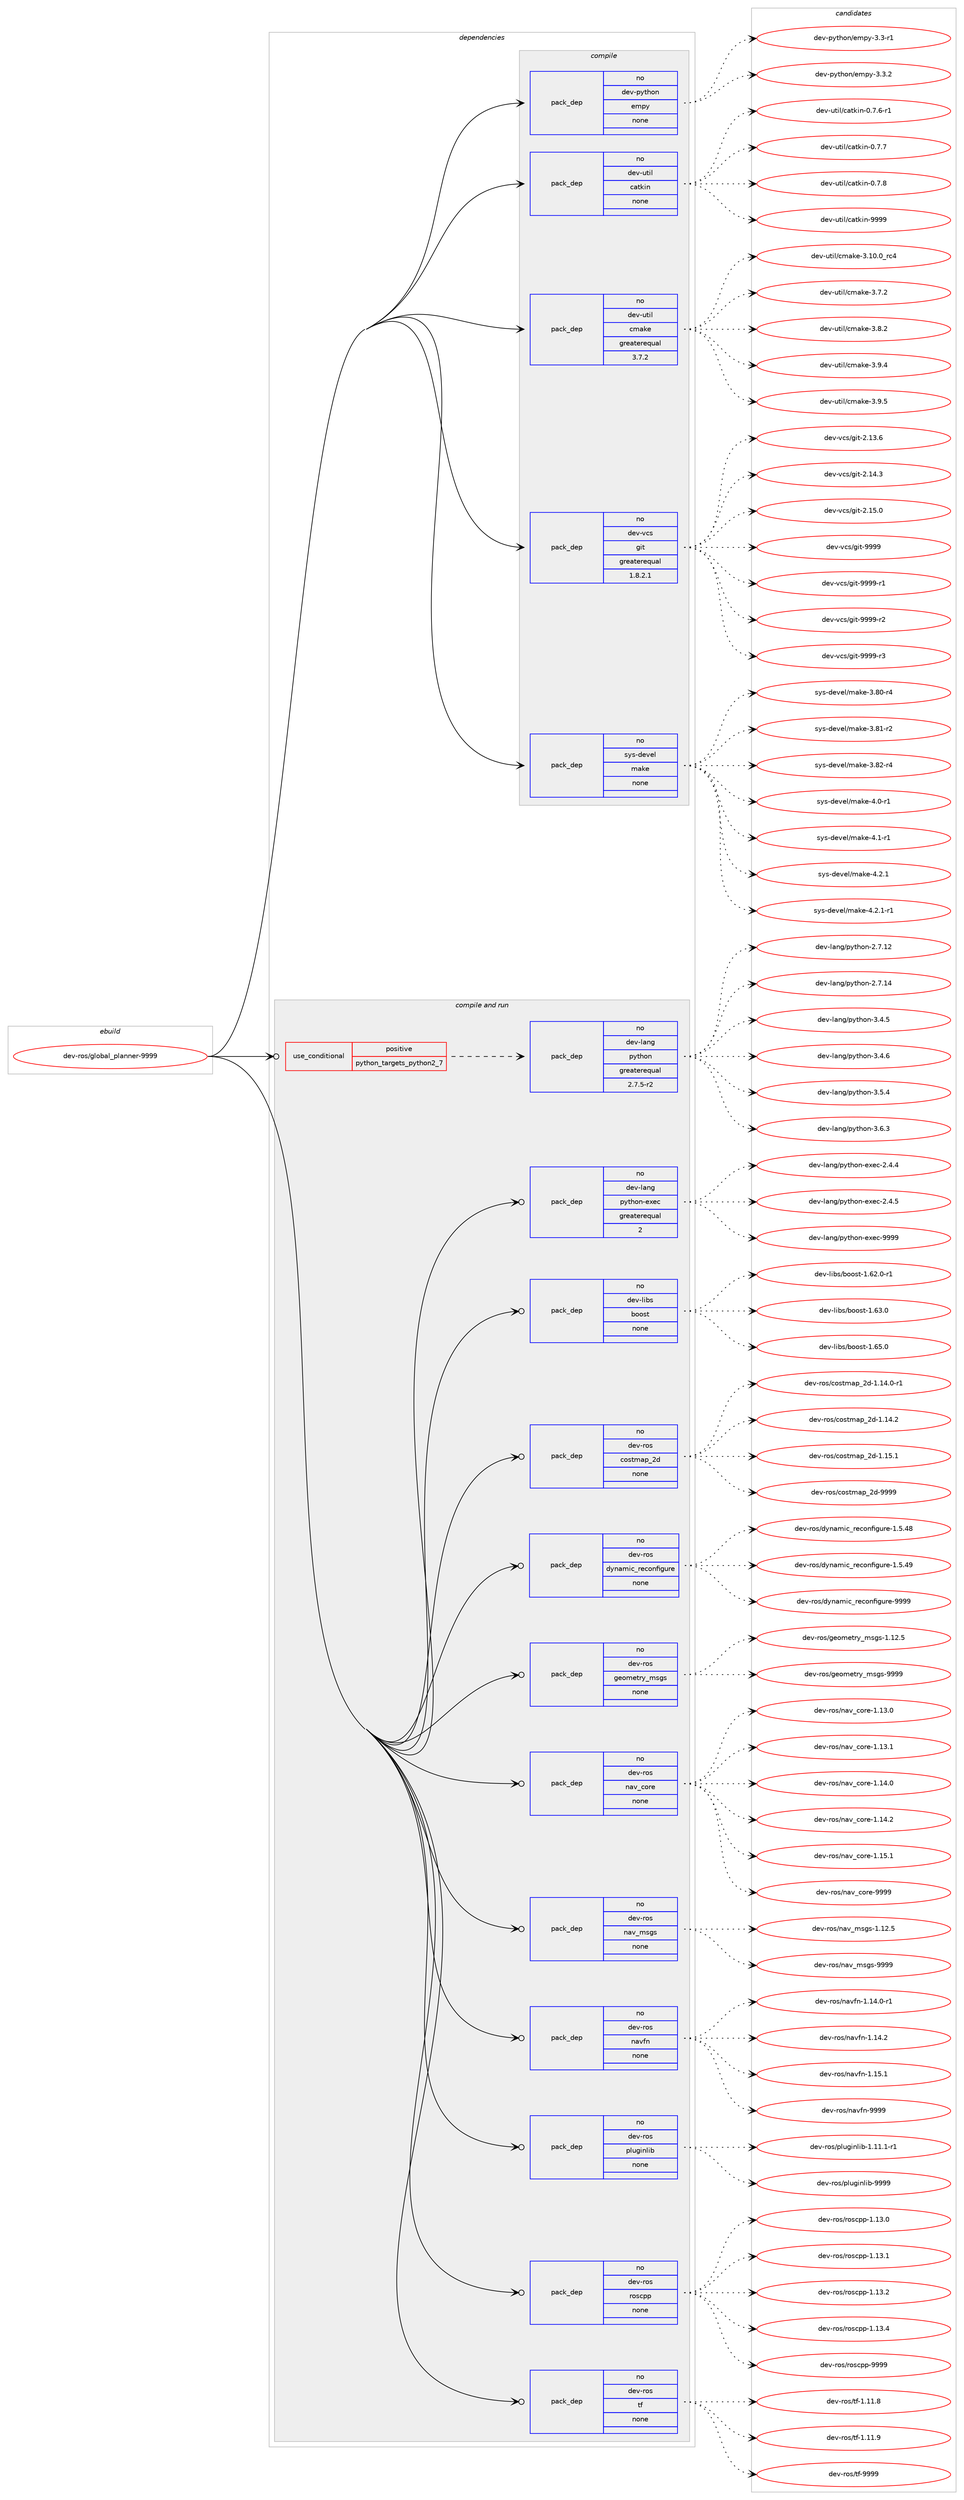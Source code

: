 digraph prolog {

# *************
# Graph options
# *************

newrank=true;
concentrate=true;
compound=true;
graph [rankdir=LR,fontname=Helvetica,fontsize=10,ranksep=1.5];#, ranksep=2.5, nodesep=0.2];
edge  [arrowhead=vee];
node  [fontname=Helvetica,fontsize=10];

# **********
# The ebuild
# **********

subgraph cluster_leftcol {
color=gray;
rank=same;
label=<<i>ebuild</i>>;
id [label="dev-ros/global_planner-9999", color=red, width=4, href="../dev-ros/global_planner-9999.svg"];
}

# ****************
# The dependencies
# ****************

subgraph cluster_midcol {
color=gray;
label=<<i>dependencies</i>>;
subgraph cluster_compile {
fillcolor="#eeeeee";
style=filled;
label=<<i>compile</i>>;
subgraph pack152332 {
dependency201719 [label=<<TABLE BORDER="0" CELLBORDER="1" CELLSPACING="0" CELLPADDING="4" WIDTH="220"><TR><TD ROWSPAN="6" CELLPADDING="30">pack_dep</TD></TR><TR><TD WIDTH="110">no</TD></TR><TR><TD>dev-python</TD></TR><TR><TD>empy</TD></TR><TR><TD>none</TD></TR><TR><TD></TD></TR></TABLE>>, shape=none, color=blue];
}
id:e -> dependency201719:w [weight=20,style="solid",arrowhead="vee"];
subgraph pack152333 {
dependency201720 [label=<<TABLE BORDER="0" CELLBORDER="1" CELLSPACING="0" CELLPADDING="4" WIDTH="220"><TR><TD ROWSPAN="6" CELLPADDING="30">pack_dep</TD></TR><TR><TD WIDTH="110">no</TD></TR><TR><TD>dev-util</TD></TR><TR><TD>catkin</TD></TR><TR><TD>none</TD></TR><TR><TD></TD></TR></TABLE>>, shape=none, color=blue];
}
id:e -> dependency201720:w [weight=20,style="solid",arrowhead="vee"];
subgraph pack152334 {
dependency201721 [label=<<TABLE BORDER="0" CELLBORDER="1" CELLSPACING="0" CELLPADDING="4" WIDTH="220"><TR><TD ROWSPAN="6" CELLPADDING="30">pack_dep</TD></TR><TR><TD WIDTH="110">no</TD></TR><TR><TD>dev-util</TD></TR><TR><TD>cmake</TD></TR><TR><TD>greaterequal</TD></TR><TR><TD>3.7.2</TD></TR></TABLE>>, shape=none, color=blue];
}
id:e -> dependency201721:w [weight=20,style="solid",arrowhead="vee"];
subgraph pack152335 {
dependency201722 [label=<<TABLE BORDER="0" CELLBORDER="1" CELLSPACING="0" CELLPADDING="4" WIDTH="220"><TR><TD ROWSPAN="6" CELLPADDING="30">pack_dep</TD></TR><TR><TD WIDTH="110">no</TD></TR><TR><TD>dev-vcs</TD></TR><TR><TD>git</TD></TR><TR><TD>greaterequal</TD></TR><TR><TD>1.8.2.1</TD></TR></TABLE>>, shape=none, color=blue];
}
id:e -> dependency201722:w [weight=20,style="solid",arrowhead="vee"];
subgraph pack152336 {
dependency201723 [label=<<TABLE BORDER="0" CELLBORDER="1" CELLSPACING="0" CELLPADDING="4" WIDTH="220"><TR><TD ROWSPAN="6" CELLPADDING="30">pack_dep</TD></TR><TR><TD WIDTH="110">no</TD></TR><TR><TD>sys-devel</TD></TR><TR><TD>make</TD></TR><TR><TD>none</TD></TR><TR><TD></TD></TR></TABLE>>, shape=none, color=blue];
}
id:e -> dependency201723:w [weight=20,style="solid",arrowhead="vee"];
}
subgraph cluster_compileandrun {
fillcolor="#eeeeee";
style=filled;
label=<<i>compile and run</i>>;
subgraph cond45400 {
dependency201724 [label=<<TABLE BORDER="0" CELLBORDER="1" CELLSPACING="0" CELLPADDING="4"><TR><TD ROWSPAN="3" CELLPADDING="10">use_conditional</TD></TR><TR><TD>positive</TD></TR><TR><TD>python_targets_python2_7</TD></TR></TABLE>>, shape=none, color=red];
subgraph pack152337 {
dependency201725 [label=<<TABLE BORDER="0" CELLBORDER="1" CELLSPACING="0" CELLPADDING="4" WIDTH="220"><TR><TD ROWSPAN="6" CELLPADDING="30">pack_dep</TD></TR><TR><TD WIDTH="110">no</TD></TR><TR><TD>dev-lang</TD></TR><TR><TD>python</TD></TR><TR><TD>greaterequal</TD></TR><TR><TD>2.7.5-r2</TD></TR></TABLE>>, shape=none, color=blue];
}
dependency201724:e -> dependency201725:w [weight=20,style="dashed",arrowhead="vee"];
}
id:e -> dependency201724:w [weight=20,style="solid",arrowhead="odotvee"];
subgraph pack152338 {
dependency201726 [label=<<TABLE BORDER="0" CELLBORDER="1" CELLSPACING="0" CELLPADDING="4" WIDTH="220"><TR><TD ROWSPAN="6" CELLPADDING="30">pack_dep</TD></TR><TR><TD WIDTH="110">no</TD></TR><TR><TD>dev-lang</TD></TR><TR><TD>python-exec</TD></TR><TR><TD>greaterequal</TD></TR><TR><TD>2</TD></TR></TABLE>>, shape=none, color=blue];
}
id:e -> dependency201726:w [weight=20,style="solid",arrowhead="odotvee"];
subgraph pack152339 {
dependency201727 [label=<<TABLE BORDER="0" CELLBORDER="1" CELLSPACING="0" CELLPADDING="4" WIDTH="220"><TR><TD ROWSPAN="6" CELLPADDING="30">pack_dep</TD></TR><TR><TD WIDTH="110">no</TD></TR><TR><TD>dev-libs</TD></TR><TR><TD>boost</TD></TR><TR><TD>none</TD></TR><TR><TD></TD></TR></TABLE>>, shape=none, color=blue];
}
id:e -> dependency201727:w [weight=20,style="solid",arrowhead="odotvee"];
subgraph pack152340 {
dependency201728 [label=<<TABLE BORDER="0" CELLBORDER="1" CELLSPACING="0" CELLPADDING="4" WIDTH="220"><TR><TD ROWSPAN="6" CELLPADDING="30">pack_dep</TD></TR><TR><TD WIDTH="110">no</TD></TR><TR><TD>dev-ros</TD></TR><TR><TD>costmap_2d</TD></TR><TR><TD>none</TD></TR><TR><TD></TD></TR></TABLE>>, shape=none, color=blue];
}
id:e -> dependency201728:w [weight=20,style="solid",arrowhead="odotvee"];
subgraph pack152341 {
dependency201729 [label=<<TABLE BORDER="0" CELLBORDER="1" CELLSPACING="0" CELLPADDING="4" WIDTH="220"><TR><TD ROWSPAN="6" CELLPADDING="30">pack_dep</TD></TR><TR><TD WIDTH="110">no</TD></TR><TR><TD>dev-ros</TD></TR><TR><TD>dynamic_reconfigure</TD></TR><TR><TD>none</TD></TR><TR><TD></TD></TR></TABLE>>, shape=none, color=blue];
}
id:e -> dependency201729:w [weight=20,style="solid",arrowhead="odotvee"];
subgraph pack152342 {
dependency201730 [label=<<TABLE BORDER="0" CELLBORDER="1" CELLSPACING="0" CELLPADDING="4" WIDTH="220"><TR><TD ROWSPAN="6" CELLPADDING="30">pack_dep</TD></TR><TR><TD WIDTH="110">no</TD></TR><TR><TD>dev-ros</TD></TR><TR><TD>geometry_msgs</TD></TR><TR><TD>none</TD></TR><TR><TD></TD></TR></TABLE>>, shape=none, color=blue];
}
id:e -> dependency201730:w [weight=20,style="solid",arrowhead="odotvee"];
subgraph pack152343 {
dependency201731 [label=<<TABLE BORDER="0" CELLBORDER="1" CELLSPACING="0" CELLPADDING="4" WIDTH="220"><TR><TD ROWSPAN="6" CELLPADDING="30">pack_dep</TD></TR><TR><TD WIDTH="110">no</TD></TR><TR><TD>dev-ros</TD></TR><TR><TD>nav_core</TD></TR><TR><TD>none</TD></TR><TR><TD></TD></TR></TABLE>>, shape=none, color=blue];
}
id:e -> dependency201731:w [weight=20,style="solid",arrowhead="odotvee"];
subgraph pack152344 {
dependency201732 [label=<<TABLE BORDER="0" CELLBORDER="1" CELLSPACING="0" CELLPADDING="4" WIDTH="220"><TR><TD ROWSPAN="6" CELLPADDING="30">pack_dep</TD></TR><TR><TD WIDTH="110">no</TD></TR><TR><TD>dev-ros</TD></TR><TR><TD>nav_msgs</TD></TR><TR><TD>none</TD></TR><TR><TD></TD></TR></TABLE>>, shape=none, color=blue];
}
id:e -> dependency201732:w [weight=20,style="solid",arrowhead="odotvee"];
subgraph pack152345 {
dependency201733 [label=<<TABLE BORDER="0" CELLBORDER="1" CELLSPACING="0" CELLPADDING="4" WIDTH="220"><TR><TD ROWSPAN="6" CELLPADDING="30">pack_dep</TD></TR><TR><TD WIDTH="110">no</TD></TR><TR><TD>dev-ros</TD></TR><TR><TD>navfn</TD></TR><TR><TD>none</TD></TR><TR><TD></TD></TR></TABLE>>, shape=none, color=blue];
}
id:e -> dependency201733:w [weight=20,style="solid",arrowhead="odotvee"];
subgraph pack152346 {
dependency201734 [label=<<TABLE BORDER="0" CELLBORDER="1" CELLSPACING="0" CELLPADDING="4" WIDTH="220"><TR><TD ROWSPAN="6" CELLPADDING="30">pack_dep</TD></TR><TR><TD WIDTH="110">no</TD></TR><TR><TD>dev-ros</TD></TR><TR><TD>pluginlib</TD></TR><TR><TD>none</TD></TR><TR><TD></TD></TR></TABLE>>, shape=none, color=blue];
}
id:e -> dependency201734:w [weight=20,style="solid",arrowhead="odotvee"];
subgraph pack152347 {
dependency201735 [label=<<TABLE BORDER="0" CELLBORDER="1" CELLSPACING="0" CELLPADDING="4" WIDTH="220"><TR><TD ROWSPAN="6" CELLPADDING="30">pack_dep</TD></TR><TR><TD WIDTH="110">no</TD></TR><TR><TD>dev-ros</TD></TR><TR><TD>roscpp</TD></TR><TR><TD>none</TD></TR><TR><TD></TD></TR></TABLE>>, shape=none, color=blue];
}
id:e -> dependency201735:w [weight=20,style="solid",arrowhead="odotvee"];
subgraph pack152348 {
dependency201736 [label=<<TABLE BORDER="0" CELLBORDER="1" CELLSPACING="0" CELLPADDING="4" WIDTH="220"><TR><TD ROWSPAN="6" CELLPADDING="30">pack_dep</TD></TR><TR><TD WIDTH="110">no</TD></TR><TR><TD>dev-ros</TD></TR><TR><TD>tf</TD></TR><TR><TD>none</TD></TR><TR><TD></TD></TR></TABLE>>, shape=none, color=blue];
}
id:e -> dependency201736:w [weight=20,style="solid",arrowhead="odotvee"];
}
subgraph cluster_run {
fillcolor="#eeeeee";
style=filled;
label=<<i>run</i>>;
}
}

# **************
# The candidates
# **************

subgraph cluster_choices {
rank=same;
color=gray;
label=<<i>candidates</i>>;

subgraph choice152332 {
color=black;
nodesep=1;
choice1001011184511212111610411111047101109112121455146514511449 [label="dev-python/empy-3.3-r1", color=red, width=4,href="../dev-python/empy-3.3-r1.svg"];
choice1001011184511212111610411111047101109112121455146514650 [label="dev-python/empy-3.3.2", color=red, width=4,href="../dev-python/empy-3.3.2.svg"];
dependency201719:e -> choice1001011184511212111610411111047101109112121455146514511449:w [style=dotted,weight="100"];
dependency201719:e -> choice1001011184511212111610411111047101109112121455146514650:w [style=dotted,weight="100"];
}
subgraph choice152333 {
color=black;
nodesep=1;
choice100101118451171161051084799971161071051104548465546544511449 [label="dev-util/catkin-0.7.6-r1", color=red, width=4,href="../dev-util/catkin-0.7.6-r1.svg"];
choice10010111845117116105108479997116107105110454846554655 [label="dev-util/catkin-0.7.7", color=red, width=4,href="../dev-util/catkin-0.7.7.svg"];
choice10010111845117116105108479997116107105110454846554656 [label="dev-util/catkin-0.7.8", color=red, width=4,href="../dev-util/catkin-0.7.8.svg"];
choice100101118451171161051084799971161071051104557575757 [label="dev-util/catkin-9999", color=red, width=4,href="../dev-util/catkin-9999.svg"];
dependency201720:e -> choice100101118451171161051084799971161071051104548465546544511449:w [style=dotted,weight="100"];
dependency201720:e -> choice10010111845117116105108479997116107105110454846554655:w [style=dotted,weight="100"];
dependency201720:e -> choice10010111845117116105108479997116107105110454846554656:w [style=dotted,weight="100"];
dependency201720:e -> choice100101118451171161051084799971161071051104557575757:w [style=dotted,weight="100"];
}
subgraph choice152334 {
color=black;
nodesep=1;
choice1001011184511711610510847991099710710145514649484648951149952 [label="dev-util/cmake-3.10.0_rc4", color=red, width=4,href="../dev-util/cmake-3.10.0_rc4.svg"];
choice10010111845117116105108479910997107101455146554650 [label="dev-util/cmake-3.7.2", color=red, width=4,href="../dev-util/cmake-3.7.2.svg"];
choice10010111845117116105108479910997107101455146564650 [label="dev-util/cmake-3.8.2", color=red, width=4,href="../dev-util/cmake-3.8.2.svg"];
choice10010111845117116105108479910997107101455146574652 [label="dev-util/cmake-3.9.4", color=red, width=4,href="../dev-util/cmake-3.9.4.svg"];
choice10010111845117116105108479910997107101455146574653 [label="dev-util/cmake-3.9.5", color=red, width=4,href="../dev-util/cmake-3.9.5.svg"];
dependency201721:e -> choice1001011184511711610510847991099710710145514649484648951149952:w [style=dotted,weight="100"];
dependency201721:e -> choice10010111845117116105108479910997107101455146554650:w [style=dotted,weight="100"];
dependency201721:e -> choice10010111845117116105108479910997107101455146564650:w [style=dotted,weight="100"];
dependency201721:e -> choice10010111845117116105108479910997107101455146574652:w [style=dotted,weight="100"];
dependency201721:e -> choice10010111845117116105108479910997107101455146574653:w [style=dotted,weight="100"];
}
subgraph choice152335 {
color=black;
nodesep=1;
choice10010111845118991154710310511645504649514654 [label="dev-vcs/git-2.13.6", color=red, width=4,href="../dev-vcs/git-2.13.6.svg"];
choice10010111845118991154710310511645504649524651 [label="dev-vcs/git-2.14.3", color=red, width=4,href="../dev-vcs/git-2.14.3.svg"];
choice10010111845118991154710310511645504649534648 [label="dev-vcs/git-2.15.0", color=red, width=4,href="../dev-vcs/git-2.15.0.svg"];
choice1001011184511899115471031051164557575757 [label="dev-vcs/git-9999", color=red, width=4,href="../dev-vcs/git-9999.svg"];
choice10010111845118991154710310511645575757574511449 [label="dev-vcs/git-9999-r1", color=red, width=4,href="../dev-vcs/git-9999-r1.svg"];
choice10010111845118991154710310511645575757574511450 [label="dev-vcs/git-9999-r2", color=red, width=4,href="../dev-vcs/git-9999-r2.svg"];
choice10010111845118991154710310511645575757574511451 [label="dev-vcs/git-9999-r3", color=red, width=4,href="../dev-vcs/git-9999-r3.svg"];
dependency201722:e -> choice10010111845118991154710310511645504649514654:w [style=dotted,weight="100"];
dependency201722:e -> choice10010111845118991154710310511645504649524651:w [style=dotted,weight="100"];
dependency201722:e -> choice10010111845118991154710310511645504649534648:w [style=dotted,weight="100"];
dependency201722:e -> choice1001011184511899115471031051164557575757:w [style=dotted,weight="100"];
dependency201722:e -> choice10010111845118991154710310511645575757574511449:w [style=dotted,weight="100"];
dependency201722:e -> choice10010111845118991154710310511645575757574511450:w [style=dotted,weight="100"];
dependency201722:e -> choice10010111845118991154710310511645575757574511451:w [style=dotted,weight="100"];
}
subgraph choice152336 {
color=black;
nodesep=1;
choice11512111545100101118101108471099710710145514656484511452 [label="sys-devel/make-3.80-r4", color=red, width=4,href="../sys-devel/make-3.80-r4.svg"];
choice11512111545100101118101108471099710710145514656494511450 [label="sys-devel/make-3.81-r2", color=red, width=4,href="../sys-devel/make-3.81-r2.svg"];
choice11512111545100101118101108471099710710145514656504511452 [label="sys-devel/make-3.82-r4", color=red, width=4,href="../sys-devel/make-3.82-r4.svg"];
choice115121115451001011181011084710997107101455246484511449 [label="sys-devel/make-4.0-r1", color=red, width=4,href="../sys-devel/make-4.0-r1.svg"];
choice115121115451001011181011084710997107101455246494511449 [label="sys-devel/make-4.1-r1", color=red, width=4,href="../sys-devel/make-4.1-r1.svg"];
choice115121115451001011181011084710997107101455246504649 [label="sys-devel/make-4.2.1", color=red, width=4,href="../sys-devel/make-4.2.1.svg"];
choice1151211154510010111810110847109971071014552465046494511449 [label="sys-devel/make-4.2.1-r1", color=red, width=4,href="../sys-devel/make-4.2.1-r1.svg"];
dependency201723:e -> choice11512111545100101118101108471099710710145514656484511452:w [style=dotted,weight="100"];
dependency201723:e -> choice11512111545100101118101108471099710710145514656494511450:w [style=dotted,weight="100"];
dependency201723:e -> choice11512111545100101118101108471099710710145514656504511452:w [style=dotted,weight="100"];
dependency201723:e -> choice115121115451001011181011084710997107101455246484511449:w [style=dotted,weight="100"];
dependency201723:e -> choice115121115451001011181011084710997107101455246494511449:w [style=dotted,weight="100"];
dependency201723:e -> choice115121115451001011181011084710997107101455246504649:w [style=dotted,weight="100"];
dependency201723:e -> choice1151211154510010111810110847109971071014552465046494511449:w [style=dotted,weight="100"];
}
subgraph choice152337 {
color=black;
nodesep=1;
choice10010111845108971101034711212111610411111045504655464950 [label="dev-lang/python-2.7.12", color=red, width=4,href="../dev-lang/python-2.7.12.svg"];
choice10010111845108971101034711212111610411111045504655464952 [label="dev-lang/python-2.7.14", color=red, width=4,href="../dev-lang/python-2.7.14.svg"];
choice100101118451089711010347112121116104111110455146524653 [label="dev-lang/python-3.4.5", color=red, width=4,href="../dev-lang/python-3.4.5.svg"];
choice100101118451089711010347112121116104111110455146524654 [label="dev-lang/python-3.4.6", color=red, width=4,href="../dev-lang/python-3.4.6.svg"];
choice100101118451089711010347112121116104111110455146534652 [label="dev-lang/python-3.5.4", color=red, width=4,href="../dev-lang/python-3.5.4.svg"];
choice100101118451089711010347112121116104111110455146544651 [label="dev-lang/python-3.6.3", color=red, width=4,href="../dev-lang/python-3.6.3.svg"];
dependency201725:e -> choice10010111845108971101034711212111610411111045504655464950:w [style=dotted,weight="100"];
dependency201725:e -> choice10010111845108971101034711212111610411111045504655464952:w [style=dotted,weight="100"];
dependency201725:e -> choice100101118451089711010347112121116104111110455146524653:w [style=dotted,weight="100"];
dependency201725:e -> choice100101118451089711010347112121116104111110455146524654:w [style=dotted,weight="100"];
dependency201725:e -> choice100101118451089711010347112121116104111110455146534652:w [style=dotted,weight="100"];
dependency201725:e -> choice100101118451089711010347112121116104111110455146544651:w [style=dotted,weight="100"];
}
subgraph choice152338 {
color=black;
nodesep=1;
choice1001011184510897110103471121211161041111104510112010199455046524652 [label="dev-lang/python-exec-2.4.4", color=red, width=4,href="../dev-lang/python-exec-2.4.4.svg"];
choice1001011184510897110103471121211161041111104510112010199455046524653 [label="dev-lang/python-exec-2.4.5", color=red, width=4,href="../dev-lang/python-exec-2.4.5.svg"];
choice10010111845108971101034711212111610411111045101120101994557575757 [label="dev-lang/python-exec-9999", color=red, width=4,href="../dev-lang/python-exec-9999.svg"];
dependency201726:e -> choice1001011184510897110103471121211161041111104510112010199455046524652:w [style=dotted,weight="100"];
dependency201726:e -> choice1001011184510897110103471121211161041111104510112010199455046524653:w [style=dotted,weight="100"];
dependency201726:e -> choice10010111845108971101034711212111610411111045101120101994557575757:w [style=dotted,weight="100"];
}
subgraph choice152339 {
color=black;
nodesep=1;
choice10010111845108105981154798111111115116454946545046484511449 [label="dev-libs/boost-1.62.0-r1", color=red, width=4,href="../dev-libs/boost-1.62.0-r1.svg"];
choice1001011184510810598115479811111111511645494654514648 [label="dev-libs/boost-1.63.0", color=red, width=4,href="../dev-libs/boost-1.63.0.svg"];
choice1001011184510810598115479811111111511645494654534648 [label="dev-libs/boost-1.65.0", color=red, width=4,href="../dev-libs/boost-1.65.0.svg"];
dependency201727:e -> choice10010111845108105981154798111111115116454946545046484511449:w [style=dotted,weight="100"];
dependency201727:e -> choice1001011184510810598115479811111111511645494654514648:w [style=dotted,weight="100"];
dependency201727:e -> choice1001011184510810598115479811111111511645494654534648:w [style=dotted,weight="100"];
}
subgraph choice152340 {
color=black;
nodesep=1;
choice100101118451141111154799111115116109971129550100454946495246484511449 [label="dev-ros/costmap_2d-1.14.0-r1", color=red, width=4,href="../dev-ros/costmap_2d-1.14.0-r1.svg"];
choice10010111845114111115479911111511610997112955010045494649524650 [label="dev-ros/costmap_2d-1.14.2", color=red, width=4,href="../dev-ros/costmap_2d-1.14.2.svg"];
choice10010111845114111115479911111511610997112955010045494649534649 [label="dev-ros/costmap_2d-1.15.1", color=red, width=4,href="../dev-ros/costmap_2d-1.15.1.svg"];
choice1001011184511411111547991111151161099711295501004557575757 [label="dev-ros/costmap_2d-9999", color=red, width=4,href="../dev-ros/costmap_2d-9999.svg"];
dependency201728:e -> choice100101118451141111154799111115116109971129550100454946495246484511449:w [style=dotted,weight="100"];
dependency201728:e -> choice10010111845114111115479911111511610997112955010045494649524650:w [style=dotted,weight="100"];
dependency201728:e -> choice10010111845114111115479911111511610997112955010045494649534649:w [style=dotted,weight="100"];
dependency201728:e -> choice1001011184511411111547991111151161099711295501004557575757:w [style=dotted,weight="100"];
}
subgraph choice152341 {
color=black;
nodesep=1;
choice10010111845114111115471001211109710910599951141019911111010210510311711410145494653465256 [label="dev-ros/dynamic_reconfigure-1.5.48", color=red, width=4,href="../dev-ros/dynamic_reconfigure-1.5.48.svg"];
choice10010111845114111115471001211109710910599951141019911111010210510311711410145494653465257 [label="dev-ros/dynamic_reconfigure-1.5.49", color=red, width=4,href="../dev-ros/dynamic_reconfigure-1.5.49.svg"];
choice1001011184511411111547100121110971091059995114101991111101021051031171141014557575757 [label="dev-ros/dynamic_reconfigure-9999", color=red, width=4,href="../dev-ros/dynamic_reconfigure-9999.svg"];
dependency201729:e -> choice10010111845114111115471001211109710910599951141019911111010210510311711410145494653465256:w [style=dotted,weight="100"];
dependency201729:e -> choice10010111845114111115471001211109710910599951141019911111010210510311711410145494653465257:w [style=dotted,weight="100"];
dependency201729:e -> choice1001011184511411111547100121110971091059995114101991111101021051031171141014557575757:w [style=dotted,weight="100"];
}
subgraph choice152342 {
color=black;
nodesep=1;
choice10010111845114111115471031011111091011161141219510911510311545494649504653 [label="dev-ros/geometry_msgs-1.12.5", color=red, width=4,href="../dev-ros/geometry_msgs-1.12.5.svg"];
choice1001011184511411111547103101111109101116114121951091151031154557575757 [label="dev-ros/geometry_msgs-9999", color=red, width=4,href="../dev-ros/geometry_msgs-9999.svg"];
dependency201730:e -> choice10010111845114111115471031011111091011161141219510911510311545494649504653:w [style=dotted,weight="100"];
dependency201730:e -> choice1001011184511411111547103101111109101116114121951091151031154557575757:w [style=dotted,weight="100"];
}
subgraph choice152343 {
color=black;
nodesep=1;
choice100101118451141111154711097118959911111410145494649514648 [label="dev-ros/nav_core-1.13.0", color=red, width=4,href="../dev-ros/nav_core-1.13.0.svg"];
choice100101118451141111154711097118959911111410145494649514649 [label="dev-ros/nav_core-1.13.1", color=red, width=4,href="../dev-ros/nav_core-1.13.1.svg"];
choice100101118451141111154711097118959911111410145494649524648 [label="dev-ros/nav_core-1.14.0", color=red, width=4,href="../dev-ros/nav_core-1.14.0.svg"];
choice100101118451141111154711097118959911111410145494649524650 [label="dev-ros/nav_core-1.14.2", color=red, width=4,href="../dev-ros/nav_core-1.14.2.svg"];
choice100101118451141111154711097118959911111410145494649534649 [label="dev-ros/nav_core-1.15.1", color=red, width=4,href="../dev-ros/nav_core-1.15.1.svg"];
choice10010111845114111115471109711895991111141014557575757 [label="dev-ros/nav_core-9999", color=red, width=4,href="../dev-ros/nav_core-9999.svg"];
dependency201731:e -> choice100101118451141111154711097118959911111410145494649514648:w [style=dotted,weight="100"];
dependency201731:e -> choice100101118451141111154711097118959911111410145494649514649:w [style=dotted,weight="100"];
dependency201731:e -> choice100101118451141111154711097118959911111410145494649524648:w [style=dotted,weight="100"];
dependency201731:e -> choice100101118451141111154711097118959911111410145494649524650:w [style=dotted,weight="100"];
dependency201731:e -> choice100101118451141111154711097118959911111410145494649534649:w [style=dotted,weight="100"];
dependency201731:e -> choice10010111845114111115471109711895991111141014557575757:w [style=dotted,weight="100"];
}
subgraph choice152344 {
color=black;
nodesep=1;
choice1001011184511411111547110971189510911510311545494649504653 [label="dev-ros/nav_msgs-1.12.5", color=red, width=4,href="../dev-ros/nav_msgs-1.12.5.svg"];
choice100101118451141111154711097118951091151031154557575757 [label="dev-ros/nav_msgs-9999", color=red, width=4,href="../dev-ros/nav_msgs-9999.svg"];
dependency201732:e -> choice1001011184511411111547110971189510911510311545494649504653:w [style=dotted,weight="100"];
dependency201732:e -> choice100101118451141111154711097118951091151031154557575757:w [style=dotted,weight="100"];
}
subgraph choice152345 {
color=black;
nodesep=1;
choice100101118451141111154711097118102110454946495246484511449 [label="dev-ros/navfn-1.14.0-r1", color=red, width=4,href="../dev-ros/navfn-1.14.0-r1.svg"];
choice10010111845114111115471109711810211045494649524650 [label="dev-ros/navfn-1.14.2", color=red, width=4,href="../dev-ros/navfn-1.14.2.svg"];
choice10010111845114111115471109711810211045494649534649 [label="dev-ros/navfn-1.15.1", color=red, width=4,href="../dev-ros/navfn-1.15.1.svg"];
choice1001011184511411111547110971181021104557575757 [label="dev-ros/navfn-9999", color=red, width=4,href="../dev-ros/navfn-9999.svg"];
dependency201733:e -> choice100101118451141111154711097118102110454946495246484511449:w [style=dotted,weight="100"];
dependency201733:e -> choice10010111845114111115471109711810211045494649524650:w [style=dotted,weight="100"];
dependency201733:e -> choice10010111845114111115471109711810211045494649534649:w [style=dotted,weight="100"];
dependency201733:e -> choice1001011184511411111547110971181021104557575757:w [style=dotted,weight="100"];
}
subgraph choice152346 {
color=black;
nodesep=1;
choice100101118451141111154711210811710310511010810598454946494946494511449 [label="dev-ros/pluginlib-1.11.1-r1", color=red, width=4,href="../dev-ros/pluginlib-1.11.1-r1.svg"];
choice1001011184511411111547112108117103105110108105984557575757 [label="dev-ros/pluginlib-9999", color=red, width=4,href="../dev-ros/pluginlib-9999.svg"];
dependency201734:e -> choice100101118451141111154711210811710310511010810598454946494946494511449:w [style=dotted,weight="100"];
dependency201734:e -> choice1001011184511411111547112108117103105110108105984557575757:w [style=dotted,weight="100"];
}
subgraph choice152347 {
color=black;
nodesep=1;
choice10010111845114111115471141111159911211245494649514648 [label="dev-ros/roscpp-1.13.0", color=red, width=4,href="../dev-ros/roscpp-1.13.0.svg"];
choice10010111845114111115471141111159911211245494649514649 [label="dev-ros/roscpp-1.13.1", color=red, width=4,href="../dev-ros/roscpp-1.13.1.svg"];
choice10010111845114111115471141111159911211245494649514650 [label="dev-ros/roscpp-1.13.2", color=red, width=4,href="../dev-ros/roscpp-1.13.2.svg"];
choice10010111845114111115471141111159911211245494649514652 [label="dev-ros/roscpp-1.13.4", color=red, width=4,href="../dev-ros/roscpp-1.13.4.svg"];
choice1001011184511411111547114111115991121124557575757 [label="dev-ros/roscpp-9999", color=red, width=4,href="../dev-ros/roscpp-9999.svg"];
dependency201735:e -> choice10010111845114111115471141111159911211245494649514648:w [style=dotted,weight="100"];
dependency201735:e -> choice10010111845114111115471141111159911211245494649514649:w [style=dotted,weight="100"];
dependency201735:e -> choice10010111845114111115471141111159911211245494649514650:w [style=dotted,weight="100"];
dependency201735:e -> choice10010111845114111115471141111159911211245494649514652:w [style=dotted,weight="100"];
dependency201735:e -> choice1001011184511411111547114111115991121124557575757:w [style=dotted,weight="100"];
}
subgraph choice152348 {
color=black;
nodesep=1;
choice100101118451141111154711610245494649494656 [label="dev-ros/tf-1.11.8", color=red, width=4,href="../dev-ros/tf-1.11.8.svg"];
choice100101118451141111154711610245494649494657 [label="dev-ros/tf-1.11.9", color=red, width=4,href="../dev-ros/tf-1.11.9.svg"];
choice10010111845114111115471161024557575757 [label="dev-ros/tf-9999", color=red, width=4,href="../dev-ros/tf-9999.svg"];
dependency201736:e -> choice100101118451141111154711610245494649494656:w [style=dotted,weight="100"];
dependency201736:e -> choice100101118451141111154711610245494649494657:w [style=dotted,weight="100"];
dependency201736:e -> choice10010111845114111115471161024557575757:w [style=dotted,weight="100"];
}
}

}
